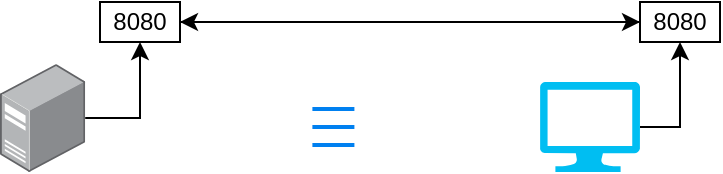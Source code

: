 <mxfile version="23.1.5" type="device">
  <diagram name="Página-1" id="QtPSpRnuiM47yX5Z4GX7">
    <mxGraphModel dx="537" dy="305" grid="1" gridSize="10" guides="1" tooltips="1" connect="1" arrows="1" fold="1" page="1" pageScale="1" pageWidth="827" pageHeight="1169" math="0" shadow="0">
      <root>
        <mxCell id="0" />
        <mxCell id="1" parent="0" />
        <mxCell id="M6-WJv1cJtjf_hHQN4af-7" style="edgeStyle=orthogonalEdgeStyle;rounded=0;orthogonalLoop=1;jettySize=auto;html=1;exitX=1;exitY=0.5;exitDx=0;exitDy=0;exitPerimeter=0;entryX=0.5;entryY=1;entryDx=0;entryDy=0;" edge="1" parent="1" source="M6-WJv1cJtjf_hHQN4af-3" target="M6-WJv1cJtjf_hHQN4af-5">
          <mxGeometry relative="1" as="geometry" />
        </mxCell>
        <mxCell id="M6-WJv1cJtjf_hHQN4af-3" value="" style="verticalLabelPosition=bottom;html=1;verticalAlign=top;align=center;strokeColor=none;fillColor=#00BEF2;shape=mxgraph.azure.computer;pointerEvents=1;" vertex="1" parent="1">
          <mxGeometry x="520" y="590" width="50" height="45" as="geometry" />
        </mxCell>
        <mxCell id="M6-WJv1cJtjf_hHQN4af-9" style="edgeStyle=orthogonalEdgeStyle;rounded=0;orthogonalLoop=1;jettySize=auto;html=1;entryX=0.5;entryY=1;entryDx=0;entryDy=0;" edge="1" parent="1" source="M6-WJv1cJtjf_hHQN4af-4" target="M6-WJv1cJtjf_hHQN4af-6">
          <mxGeometry relative="1" as="geometry" />
        </mxCell>
        <mxCell id="M6-WJv1cJtjf_hHQN4af-4" value="" style="image;points=[];aspect=fixed;html=1;align=center;shadow=0;dashed=0;image=img/lib/allied_telesis/computer_and_terminals/Server_Desktop.svg;" vertex="1" parent="1">
          <mxGeometry x="250" y="581" width="42.6" height="54" as="geometry" />
        </mxCell>
        <mxCell id="M6-WJv1cJtjf_hHQN4af-12" style="edgeStyle=orthogonalEdgeStyle;rounded=0;orthogonalLoop=1;jettySize=auto;html=1;entryX=1;entryY=0.5;entryDx=0;entryDy=0;" edge="1" parent="1" source="M6-WJv1cJtjf_hHQN4af-5" target="M6-WJv1cJtjf_hHQN4af-6">
          <mxGeometry relative="1" as="geometry" />
        </mxCell>
        <mxCell id="M6-WJv1cJtjf_hHQN4af-5" value="8080" style="rounded=0;whiteSpace=wrap;html=1;" vertex="1" parent="1">
          <mxGeometry x="570" y="550" width="40" height="20" as="geometry" />
        </mxCell>
        <mxCell id="M6-WJv1cJtjf_hHQN4af-13" style="edgeStyle=orthogonalEdgeStyle;rounded=0;orthogonalLoop=1;jettySize=auto;html=1;exitX=1;exitY=0.5;exitDx=0;exitDy=0;entryX=0;entryY=0.5;entryDx=0;entryDy=0;" edge="1" parent="1" source="M6-WJv1cJtjf_hHQN4af-6" target="M6-WJv1cJtjf_hHQN4af-5">
          <mxGeometry relative="1" as="geometry" />
        </mxCell>
        <mxCell id="M6-WJv1cJtjf_hHQN4af-6" value="8080" style="rounded=0;whiteSpace=wrap;html=1;" vertex="1" parent="1">
          <mxGeometry x="300" y="550" width="40" height="20" as="geometry" />
        </mxCell>
        <mxCell id="M6-WJv1cJtjf_hHQN4af-8" value="" style="html=1;verticalLabelPosition=bottom;align=center;labelBackgroundColor=#ffffff;verticalAlign=top;strokeWidth=2;strokeColor=#0080F0;shadow=0;dashed=0;shape=mxgraph.ios7.icons.most_viewed;pointerEvents=1" vertex="1" parent="1">
          <mxGeometry x="399" y="601.1" width="28.2" height="22.8" as="geometry" />
        </mxCell>
      </root>
    </mxGraphModel>
  </diagram>
</mxfile>
